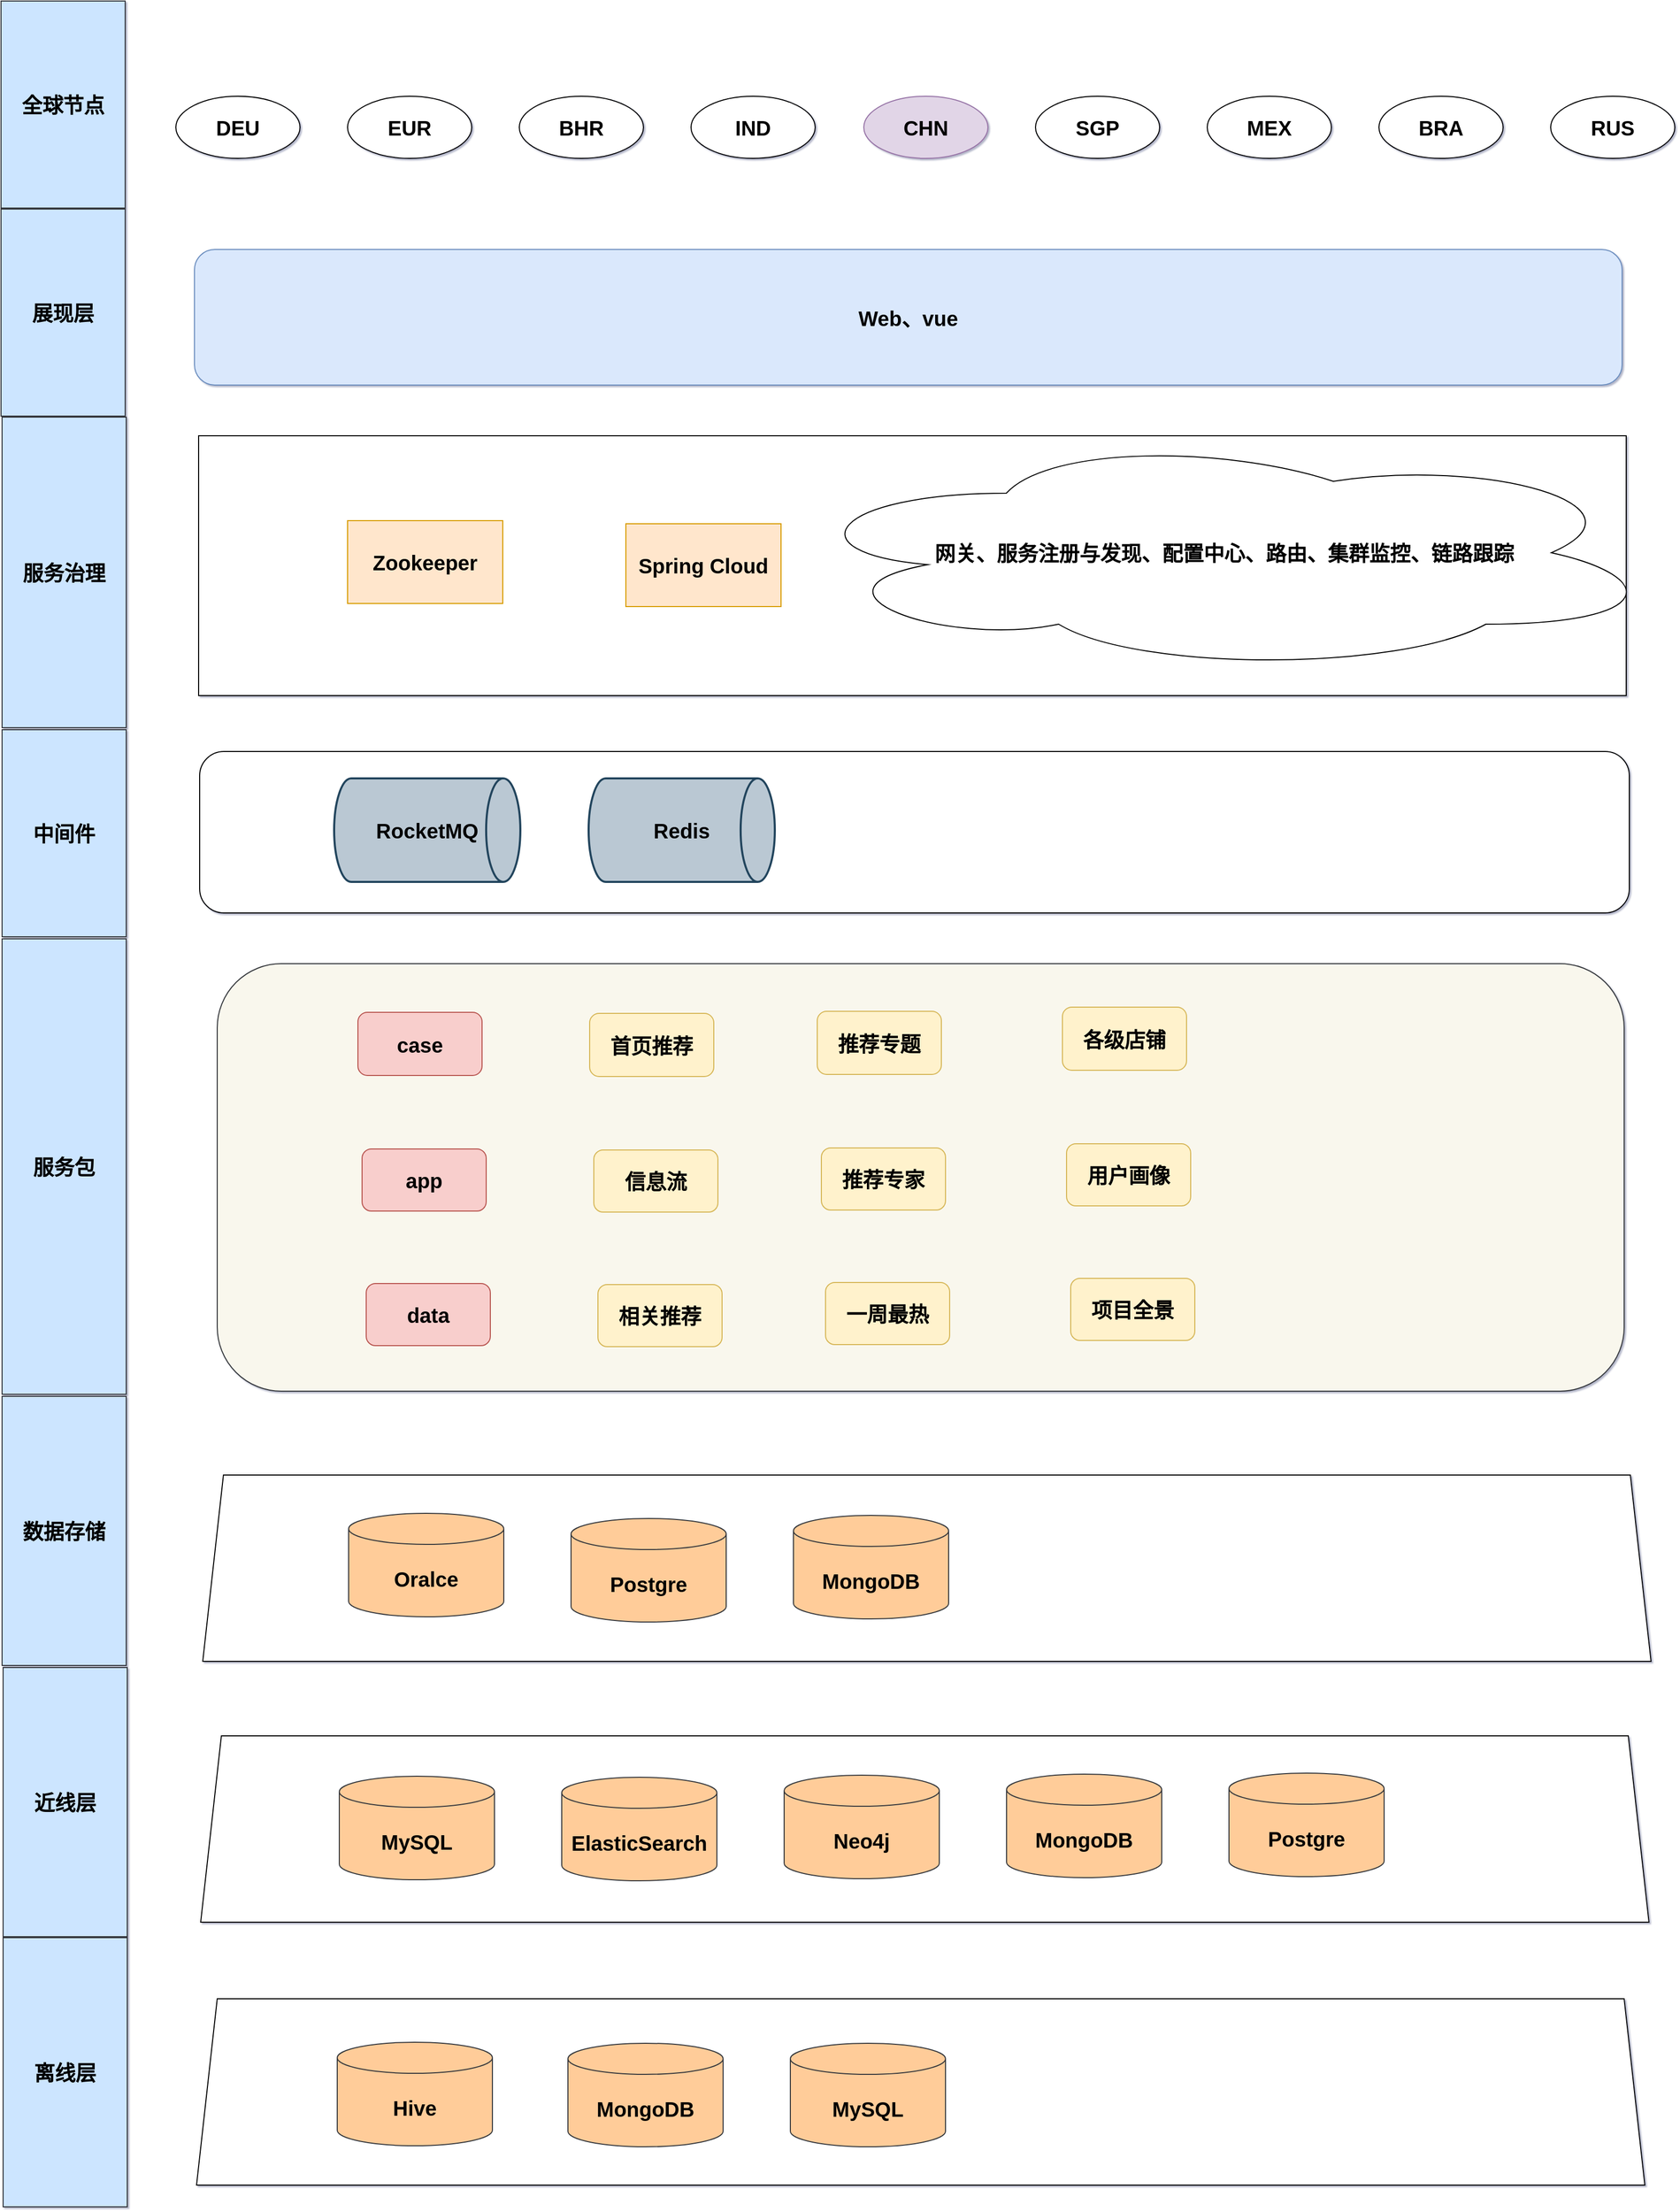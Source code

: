 <mxfile compressed="false" version="16.5.1" type="device">
  <diagram name="Technology" id="yIwyOBxr3fZb6Ma79Ysj">
    <mxGraphModel dx="1004" dy="1330" grid="0" gridSize="10" guides="0" tooltips="1" connect="0" arrows="0" fold="1" page="0" pageScale="1" pageWidth="4681" pageHeight="3300" math="0" shadow="1">
      <root>
        <mxCell id="n-6Oc77lEkILCvmwuxOk-0" />
        <mxCell id="n-6Oc77lEkILCvmwuxOk-1" parent="n-6Oc77lEkILCvmwuxOk-0" />
        <mxCell id="2tt0d1bZNJooBDQABfdz-0" value="" style="rounded=1;whiteSpace=wrap;html=1;sketch=0;fontSize=20;gradientColor=none;fontStyle=1;labelBackgroundColor=none;labelBorderColor=none;fontFamily=Helvetica;" parent="n-6Oc77lEkILCvmwuxOk-1" vertex="1">
          <mxGeometry x="1413" y="1131" width="1382" height="156" as="geometry" />
        </mxCell>
        <mxCell id="n-6Oc77lEkILCvmwuxOk-3" value="IND" style="ellipse;whiteSpace=wrap;html=1;rounded=0;fontSize=20;fontStyle=1;labelBackgroundColor=none;labelBorderColor=none;fontFamily=Helvetica;" parent="n-6Oc77lEkILCvmwuxOk-1" vertex="1">
          <mxGeometry x="1888" y="498" width="120" height="60" as="geometry" />
        </mxCell>
        <mxCell id="n-6Oc77lEkILCvmwuxOk-4" value="SGP" style="ellipse;whiteSpace=wrap;html=1;rounded=0;fontSize=20;fontStyle=1;labelBackgroundColor=none;labelBorderColor=none;fontFamily=Helvetica;" parent="n-6Oc77lEkILCvmwuxOk-1" vertex="1">
          <mxGeometry x="2221" y="498" width="120" height="60" as="geometry" />
        </mxCell>
        <mxCell id="n-6Oc77lEkILCvmwuxOk-5" value="&lt;span style=&quot;font-size: 20px;&quot;&gt;MEX&lt;/span&gt;" style="ellipse;whiteSpace=wrap;html=1;rounded=0;fontSize=20;fontStyle=1;labelBackgroundColor=none;labelBorderColor=none;fontFamily=Helvetica;" parent="n-6Oc77lEkILCvmwuxOk-1" vertex="1">
          <mxGeometry x="2387" y="498" width="120" height="60" as="geometry" />
        </mxCell>
        <mxCell id="n-6Oc77lEkILCvmwuxOk-6" value="CHN" style="ellipse;whiteSpace=wrap;html=1;rounded=0;fontSize=20;fontStyle=1;fillColor=#e1d5e7;strokeColor=#9673a6;labelBackgroundColor=none;labelBorderColor=none;fontFamily=Helvetica;" parent="n-6Oc77lEkILCvmwuxOk-1" vertex="1">
          <mxGeometry x="2055" y="498" width="120" height="60" as="geometry" />
        </mxCell>
        <mxCell id="n-6Oc77lEkILCvmwuxOk-7" value="DEU" style="ellipse;whiteSpace=wrap;html=1;rounded=0;fontSize=20;fontStyle=1;labelBackgroundColor=none;labelBorderColor=none;fontFamily=Helvetica;" parent="n-6Oc77lEkILCvmwuxOk-1" vertex="1">
          <mxGeometry x="1390" y="498" width="120" height="60" as="geometry" />
        </mxCell>
        <mxCell id="n-6Oc77lEkILCvmwuxOk-8" value="RUS" style="ellipse;whiteSpace=wrap;html=1;rounded=0;fontSize=20;fontStyle=1;labelBackgroundColor=none;labelBorderColor=none;fontFamily=Helvetica;" parent="n-6Oc77lEkILCvmwuxOk-1" vertex="1">
          <mxGeometry x="2719" y="498" width="120" height="60" as="geometry" />
        </mxCell>
        <mxCell id="n-6Oc77lEkILCvmwuxOk-9" value="EUR" style="ellipse;whiteSpace=wrap;html=1;rounded=0;fontSize=20;fontStyle=1;labelBackgroundColor=none;labelBorderColor=none;fontFamily=Helvetica;" parent="n-6Oc77lEkILCvmwuxOk-1" vertex="1">
          <mxGeometry x="1556" y="498" width="120" height="60" as="geometry" />
        </mxCell>
        <mxCell id="n-6Oc77lEkILCvmwuxOk-10" value="BHR" style="ellipse;whiteSpace=wrap;html=1;rounded=0;fontSize=20;fontStyle=1;labelBackgroundColor=none;labelBorderColor=none;fontFamily=Helvetica;" parent="n-6Oc77lEkILCvmwuxOk-1" vertex="1">
          <mxGeometry x="1722" y="498" width="120" height="60" as="geometry" />
        </mxCell>
        <mxCell id="n-6Oc77lEkILCvmwuxOk-12" value="BRA" style="ellipse;whiteSpace=wrap;html=1;rounded=0;fontSize=20;fontStyle=1;labelBackgroundColor=none;labelBorderColor=none;fontFamily=Helvetica;" parent="n-6Oc77lEkILCvmwuxOk-1" vertex="1">
          <mxGeometry x="2553" y="498" width="120" height="60" as="geometry" />
        </mxCell>
        <mxCell id="2YTRHmo_nxILaKStBPcS-0" value="Web、vue" style="rounded=1;whiteSpace=wrap;html=1;sketch=0;fontSize=20;fillColor=#dae8fc;strokeColor=#6c8ebf;fontStyle=1;labelBackgroundColor=none;labelBorderColor=none;fontFamily=Helvetica;" parent="n-6Oc77lEkILCvmwuxOk-1" vertex="1">
          <mxGeometry x="1408" y="646" width="1380" height="131" as="geometry" />
        </mxCell>
        <mxCell id="2YTRHmo_nxILaKStBPcS-2" value="" style="rounded=0;whiteSpace=wrap;html=1;sketch=0;fontSize=20;fontStyle=1;shadow=0;fillColor=default;labelBackgroundColor=none;labelBorderColor=none;fontFamily=Helvetica;" parent="n-6Oc77lEkILCvmwuxOk-1" vertex="1">
          <mxGeometry x="1412" y="826" width="1380" height="251" as="geometry" />
        </mxCell>
        <mxCell id="n-6Oc77lEkILCvmwuxOk-2" value="Zookeeper" style="rounded=0;whiteSpace=wrap;html=1;fontSize=20;fontStyle=1;fillColor=#ffe6cc;strokeColor=#d79b00;labelBackgroundColor=none;labelBorderColor=none;fontFamily=Helvetica;" parent="n-6Oc77lEkILCvmwuxOk-1" vertex="1">
          <mxGeometry x="1556" y="908" width="150" height="80" as="geometry" />
        </mxCell>
        <mxCell id="2YTRHmo_nxILaKStBPcS-1" value="Spring Cloud" style="rounded=0;whiteSpace=wrap;html=1;fontSize=20;fontStyle=1;fillColor=#ffe6cc;strokeColor=#d79b00;labelBackgroundColor=none;labelBorderColor=none;fontFamily=Helvetica;" parent="n-6Oc77lEkILCvmwuxOk-1" vertex="1">
          <mxGeometry x="1825" y="911" width="150" height="80" as="geometry" />
        </mxCell>
        <mxCell id="2YTRHmo_nxILaKStBPcS-3" value="" style="rounded=1;whiteSpace=wrap;html=1;sketch=0;fontSize=20;fontStyle=1;fillColor=#f9f7ed;strokeColor=#36393d;labelBackgroundColor=none;labelBorderColor=none;fontFamily=Helvetica;" parent="n-6Oc77lEkILCvmwuxOk-1" vertex="1">
          <mxGeometry x="1430" y="1336" width="1360" height="413" as="geometry" />
        </mxCell>
        <mxCell id="2YTRHmo_nxILaKStBPcS-13" value="case" style="rounded=1;whiteSpace=wrap;html=1;fontSize=20;fontStyle=1;fillColor=#f8cecc;strokeColor=#b85450;labelBackgroundColor=none;labelBorderColor=none;fontFamily=Helvetica;" parent="n-6Oc77lEkILCvmwuxOk-1" vertex="1">
          <mxGeometry x="1566" y="1383" width="120" height="61" as="geometry" />
        </mxCell>
        <mxCell id="2YTRHmo_nxILaKStBPcS-14" value="app" style="rounded=1;whiteSpace=wrap;html=1;fontSize=20;fontStyle=1;fillColor=#f8cecc;strokeColor=#b85450;labelBackgroundColor=none;labelBorderColor=none;fontFamily=Helvetica;" parent="n-6Oc77lEkILCvmwuxOk-1" vertex="1">
          <mxGeometry x="1570" y="1515" width="120" height="60" as="geometry" />
        </mxCell>
        <mxCell id="2YTRHmo_nxILaKStBPcS-15" value="data" style="rounded=1;whiteSpace=wrap;html=1;fontSize=20;fontStyle=1;fillColor=#f8cecc;strokeColor=#b85450;labelBackgroundColor=none;labelBorderColor=none;fontFamily=Helvetica;" parent="n-6Oc77lEkILCvmwuxOk-1" vertex="1">
          <mxGeometry x="1574" y="1645" width="120" height="60" as="geometry" />
        </mxCell>
        <mxCell id="2YTRHmo_nxILaKStBPcS-20" value="首页推荐" style="rounded=1;whiteSpace=wrap;html=1;fontSize=20;fontStyle=1;fillColor=#fff2cc;strokeColor=#d6b656;labelBackgroundColor=none;labelBorderColor=none;fontFamily=Helvetica;" parent="n-6Oc77lEkILCvmwuxOk-1" vertex="1">
          <mxGeometry x="1790" y="1384" width="120" height="61" as="geometry" />
        </mxCell>
        <mxCell id="2YTRHmo_nxILaKStBPcS-21" value="信息流" style="rounded=1;whiteSpace=wrap;html=1;fontSize=20;fontStyle=1;fillColor=#fff2cc;strokeColor=#d6b656;labelBackgroundColor=none;labelBorderColor=none;fontFamily=Helvetica;" parent="n-6Oc77lEkILCvmwuxOk-1" vertex="1">
          <mxGeometry x="1794" y="1516" width="120" height="60" as="geometry" />
        </mxCell>
        <mxCell id="2YTRHmo_nxILaKStBPcS-22" value="相关推荐" style="rounded=1;whiteSpace=wrap;html=1;fontSize=20;fontStyle=1;fillColor=#fff2cc;strokeColor=#d6b656;labelBackgroundColor=none;labelBorderColor=none;fontFamily=Helvetica;" parent="n-6Oc77lEkILCvmwuxOk-1" vertex="1">
          <mxGeometry x="1798" y="1646" width="120" height="60" as="geometry" />
        </mxCell>
        <mxCell id="2YTRHmo_nxILaKStBPcS-23" value="推荐专题" style="rounded=1;whiteSpace=wrap;html=1;fontSize=20;fontStyle=1;fillColor=#fff2cc;strokeColor=#d6b656;labelBackgroundColor=none;labelBorderColor=none;fontFamily=Helvetica;" parent="n-6Oc77lEkILCvmwuxOk-1" vertex="1">
          <mxGeometry x="2010" y="1382" width="120" height="61" as="geometry" />
        </mxCell>
        <mxCell id="2YTRHmo_nxILaKStBPcS-24" value="推荐专家" style="rounded=1;whiteSpace=wrap;html=1;fontSize=20;fontStyle=1;fillColor=#fff2cc;strokeColor=#d6b656;labelBackgroundColor=none;labelBorderColor=none;fontFamily=Helvetica;" parent="n-6Oc77lEkILCvmwuxOk-1" vertex="1">
          <mxGeometry x="2014" y="1514" width="120" height="60" as="geometry" />
        </mxCell>
        <mxCell id="2YTRHmo_nxILaKStBPcS-25" value="&lt;span style=&quot;font-size: 20px;&quot;&gt;一周最热&lt;/span&gt;" style="rounded=1;whiteSpace=wrap;html=1;fontSize=20;fontStyle=1;fillColor=#fff2cc;strokeColor=#d6b656;labelBackgroundColor=none;labelBorderColor=none;fontFamily=Helvetica;" parent="n-6Oc77lEkILCvmwuxOk-1" vertex="1">
          <mxGeometry x="2018" y="1644" width="120" height="60" as="geometry" />
        </mxCell>
        <mxCell id="2YTRHmo_nxILaKStBPcS-26" value="各级店铺" style="rounded=1;whiteSpace=wrap;html=1;fontSize=20;fontStyle=1;fillColor=#fff2cc;strokeColor=#d6b656;labelBackgroundColor=none;labelBorderColor=none;fontFamily=Helvetica;" parent="n-6Oc77lEkILCvmwuxOk-1" vertex="1">
          <mxGeometry x="2247" y="1378" width="120" height="61" as="geometry" />
        </mxCell>
        <mxCell id="2YTRHmo_nxILaKStBPcS-27" value="用户画像" style="rounded=1;whiteSpace=wrap;html=1;fontSize=20;fontStyle=1;fillColor=#fff2cc;strokeColor=#d6b656;labelBackgroundColor=none;labelBorderColor=none;fontFamily=Helvetica;" parent="n-6Oc77lEkILCvmwuxOk-1" vertex="1">
          <mxGeometry x="2251" y="1510" width="120" height="60" as="geometry" />
        </mxCell>
        <mxCell id="2YTRHmo_nxILaKStBPcS-28" value="&lt;span style=&quot;font-size: 20px;&quot;&gt;项目全景&lt;/span&gt;" style="rounded=1;whiteSpace=wrap;html=1;fontSize=20;fontStyle=1;fillColor=#fff2cc;strokeColor=#d6b656;labelBackgroundColor=none;labelBorderColor=none;fontFamily=Helvetica;" parent="n-6Oc77lEkILCvmwuxOk-1" vertex="1">
          <mxGeometry x="2255" y="1640" width="120" height="60" as="geometry" />
        </mxCell>
        <mxCell id="2YTRHmo_nxILaKStBPcS-29" value="" style="shape=trapezoid;perimeter=trapezoidPerimeter;whiteSpace=wrap;html=1;fixedSize=1;rounded=0;sketch=0;fontSize=20;gradientColor=none;fontStyle=1;labelBackgroundColor=none;labelBorderColor=none;fontFamily=Helvetica;" parent="n-6Oc77lEkILCvmwuxOk-1" vertex="1">
          <mxGeometry x="1416" y="1830" width="1400" height="180" as="geometry" />
        </mxCell>
        <mxCell id="2YTRHmo_nxILaKStBPcS-31" value="Oralce" style="shape=cylinder3;whiteSpace=wrap;html=1;boundedLbl=1;backgroundOutline=1;size=15;rounded=0;sketch=0;fontSize=20;fontStyle=1;rotation=0;flipV=1;flipH=0;direction=west;fillColor=#ffcc99;strokeColor=#36393d;labelBackgroundColor=none;labelBorderColor=none;fontFamily=Helvetica;" parent="n-6Oc77lEkILCvmwuxOk-1" vertex="1">
          <mxGeometry x="1557" y="1867" width="150" height="100" as="geometry" />
        </mxCell>
        <mxCell id="2YTRHmo_nxILaKStBPcS-32" value="Postgre" style="shape=cylinder3;whiteSpace=wrap;html=1;boundedLbl=1;backgroundOutline=1;size=15;rounded=0;sketch=0;fontSize=20;fontStyle=1;rotation=0;flipV=1;flipH=0;direction=west;fillColor=#ffcc99;strokeColor=#36393d;labelBackgroundColor=none;labelBorderColor=none;fontFamily=Helvetica;" parent="n-6Oc77lEkILCvmwuxOk-1" vertex="1">
          <mxGeometry x="1772" y="1872" width="150" height="100" as="geometry" />
        </mxCell>
        <mxCell id="2YTRHmo_nxILaKStBPcS-33" value="MongoDB" style="shape=cylinder3;whiteSpace=wrap;html=1;boundedLbl=1;backgroundOutline=1;size=15;rounded=0;sketch=0;fontSize=20;fontStyle=1;rotation=0;flipV=1;flipH=0;direction=west;fillColor=#ffcc99;strokeColor=#36393d;labelBackgroundColor=none;labelBorderColor=none;fontFamily=Helvetica;" parent="n-6Oc77lEkILCvmwuxOk-1" vertex="1">
          <mxGeometry x="1987" y="1869" width="150" height="100" as="geometry" />
        </mxCell>
        <mxCell id="2tt0d1bZNJooBDQABfdz-4" value="RocketMQ" style="strokeWidth=2;html=1;shape=mxgraph.flowchart.direct_data;whiteSpace=wrap;rounded=0;sketch=0;fontSize=20;fontStyle=1;fillColor=#bac8d3;strokeColor=#23445d;labelBackgroundColor=none;labelBorderColor=none;fontFamily=Helvetica;" parent="n-6Oc77lEkILCvmwuxOk-1" vertex="1">
          <mxGeometry x="1543" y="1157" width="180" height="100" as="geometry" />
        </mxCell>
        <mxCell id="2tt0d1bZNJooBDQABfdz-5" value="Redis" style="strokeWidth=2;html=1;shape=mxgraph.flowchart.direct_data;whiteSpace=wrap;rounded=0;sketch=0;fontSize=20;fontStyle=1;fillColor=#bac8d3;strokeColor=#23445d;labelBackgroundColor=none;labelBorderColor=none;fontFamily=Helvetica;" parent="n-6Oc77lEkILCvmwuxOk-1" vertex="1">
          <mxGeometry x="1789" y="1157" width="180" height="100" as="geometry" />
        </mxCell>
        <mxCell id="0-m3_zsZBjf0WHvTpmzD-0" value="展现层" style="rounded=0;whiteSpace=wrap;html=1;sketch=0;fontSize=20;fillColor=#cce5ff;strokeColor=#36393d;fontStyle=1;flipH=1;flipV=1;labelBackgroundColor=none;labelBorderColor=none;fontFamily=Helvetica;" parent="n-6Oc77lEkILCvmwuxOk-1" vertex="1">
          <mxGeometry x="1221" y="607" width="120" height="200" as="geometry" />
        </mxCell>
        <mxCell id="0-m3_zsZBjf0WHvTpmzD-1" value="&lt;span style=&quot;font-size: 20px;&quot;&gt;全球节点&lt;/span&gt;" style="rounded=0;whiteSpace=wrap;html=1;sketch=0;fontSize=20;fillColor=#cce5ff;strokeColor=#36393d;fontStyle=1;flipH=1;flipV=1;labelBackgroundColor=none;labelBorderColor=none;fontFamily=Helvetica;" parent="n-6Oc77lEkILCvmwuxOk-1" vertex="1">
          <mxGeometry x="1221" y="406" width="120" height="200" as="geometry" />
        </mxCell>
        <mxCell id="0-m3_zsZBjf0WHvTpmzD-2" value="&lt;span style=&quot;font-size: 20px;&quot;&gt;服务包&lt;/span&gt;" style="rounded=0;whiteSpace=wrap;html=1;sketch=0;fontSize=20;fillColor=#cce5ff;strokeColor=#36393d;fontStyle=1;flipH=1;flipV=1;labelBackgroundColor=none;labelBorderColor=none;fontFamily=Helvetica;" parent="n-6Oc77lEkILCvmwuxOk-1" vertex="1">
          <mxGeometry x="1222" y="1312" width="120" height="440" as="geometry" />
        </mxCell>
        <mxCell id="0-m3_zsZBjf0WHvTpmzD-3" value="数据存储" style="rounded=0;whiteSpace=wrap;html=1;sketch=0;fontSize=20;fillColor=#cce5ff;strokeColor=#36393d;fontStyle=1;flipH=1;flipV=1;labelBackgroundColor=none;labelBorderColor=none;fontFamily=Helvetica;" parent="n-6Oc77lEkILCvmwuxOk-1" vertex="1">
          <mxGeometry x="1222" y="1754" width="120" height="260" as="geometry" />
        </mxCell>
        <mxCell id="0-m3_zsZBjf0WHvTpmzD-21" value="&lt;span style=&quot;font-size: 20px;&quot;&gt;服务治理&lt;/span&gt;" style="rounded=0;whiteSpace=wrap;html=1;sketch=0;fontSize=20;fillColor=#cce5ff;strokeColor=#36393d;fontStyle=1;flipH=1;flipV=1;labelBackgroundColor=none;labelBorderColor=none;fontFamily=Helvetica;" parent="n-6Oc77lEkILCvmwuxOk-1" vertex="1">
          <mxGeometry x="1222" y="808" width="120" height="300" as="geometry" />
        </mxCell>
        <mxCell id="0-m3_zsZBjf0WHvTpmzD-22" value="&lt;span style=&quot;font-size: 20px;&quot;&gt;中间件&lt;/span&gt;" style="rounded=0;whiteSpace=wrap;html=1;sketch=0;fontSize=20;fillColor=#cce5ff;strokeColor=#36393d;fontStyle=1;flipH=1;flipV=1;labelBackgroundColor=none;labelBorderColor=none;fontFamily=Helvetica;" parent="n-6Oc77lEkILCvmwuxOk-1" vertex="1">
          <mxGeometry x="1222" y="1110" width="120" height="200" as="geometry" />
        </mxCell>
        <mxCell id="0" value="" style="shape=trapezoid;perimeter=trapezoidPerimeter;whiteSpace=wrap;html=1;fixedSize=1;rounded=0;sketch=0;fontSize=20;gradientColor=none;fontStyle=1;labelBackgroundColor=none;labelBorderColor=none;fontFamily=Helvetica;" parent="n-6Oc77lEkILCvmwuxOk-1" vertex="1">
          <mxGeometry x="1414" y="2082" width="1400" height="180" as="geometry" />
        </mxCell>
        <mxCell id="2" value="Postgre" style="shape=cylinder3;whiteSpace=wrap;html=1;boundedLbl=1;backgroundOutline=1;size=15;rounded=0;sketch=0;fontSize=20;fontStyle=1;rotation=0;flipV=1;flipH=0;direction=west;fillColor=#ffcc99;strokeColor=#36393d;labelBackgroundColor=none;labelBorderColor=none;fontFamily=Helvetica;" parent="n-6Oc77lEkILCvmwuxOk-1" vertex="1">
          <mxGeometry x="2408" y="2118" width="150" height="100" as="geometry" />
        </mxCell>
        <mxCell id="3" value="MongoDB" style="shape=cylinder3;whiteSpace=wrap;html=1;boundedLbl=1;backgroundOutline=1;size=15;rounded=0;sketch=0;fontSize=20;fontStyle=1;rotation=0;flipV=1;flipH=0;direction=west;fillColor=#ffcc99;strokeColor=#36393d;labelBackgroundColor=none;labelBorderColor=none;fontFamily=Helvetica;" parent="n-6Oc77lEkILCvmwuxOk-1" vertex="1">
          <mxGeometry x="2193" y="2119" width="150" height="100" as="geometry" />
        </mxCell>
        <mxCell id="4" value="MySQL" style="shape=cylinder3;whiteSpace=wrap;html=1;boundedLbl=1;backgroundOutline=1;size=15;rounded=0;sketch=0;fontSize=20;fontStyle=1;rotation=0;flipV=1;flipH=0;direction=west;fillColor=#ffcc99;strokeColor=#36393d;labelBackgroundColor=none;labelBorderColor=none;fontFamily=Helvetica;" parent="n-6Oc77lEkILCvmwuxOk-1" vertex="1">
          <mxGeometry x="1548" y="2121" width="150" height="100" as="geometry" />
        </mxCell>
        <mxCell id="6" value="Neo4j" style="shape=cylinder3;whiteSpace=wrap;html=1;boundedLbl=1;backgroundOutline=1;size=15;rounded=0;sketch=0;fontSize=20;fontStyle=1;rotation=0;flipV=1;flipH=0;direction=west;fillColor=#ffcc99;strokeColor=#36393d;labelBackgroundColor=none;labelBorderColor=none;fontFamily=Helvetica;" parent="n-6Oc77lEkILCvmwuxOk-1" vertex="1">
          <mxGeometry x="1978" y="2120" width="150" height="100" as="geometry" />
        </mxCell>
        <mxCell id="7" value="ElasticSearch" style="shape=cylinder3;whiteSpace=wrap;html=1;boundedLbl=1;backgroundOutline=1;size=15;rounded=0;sketch=0;fontSize=20;fontStyle=1;rotation=0;flipV=1;flipH=0;direction=west;fillColor=#ffcc99;strokeColor=#36393d;labelBackgroundColor=none;labelBorderColor=none;fontFamily=Helvetica;" parent="n-6Oc77lEkILCvmwuxOk-1" vertex="1">
          <mxGeometry x="1763" y="2122" width="150" height="100" as="geometry" />
        </mxCell>
        <mxCell id="8" value="近线层" style="rounded=0;whiteSpace=wrap;html=1;sketch=0;fontSize=20;fillColor=#cce5ff;strokeColor=#36393d;fontStyle=1;flipH=1;flipV=1;labelBackgroundColor=none;labelBorderColor=none;fontFamily=Helvetica;" parent="n-6Oc77lEkILCvmwuxOk-1" vertex="1">
          <mxGeometry x="1223" y="2016" width="120" height="260" as="geometry" />
        </mxCell>
        <mxCell id="9" value="" style="shape=trapezoid;perimeter=trapezoidPerimeter;whiteSpace=wrap;html=1;fixedSize=1;rounded=0;sketch=0;fontSize=20;gradientColor=none;fontStyle=1;labelBackgroundColor=none;labelBorderColor=none;fontFamily=Helvetica;" parent="n-6Oc77lEkILCvmwuxOk-1" vertex="1">
          <mxGeometry x="1410" y="2336" width="1400" height="180" as="geometry" />
        </mxCell>
        <mxCell id="12" value="MongoDB" style="shape=cylinder3;whiteSpace=wrap;html=1;boundedLbl=1;backgroundOutline=1;size=15;rounded=0;sketch=0;fontSize=20;fontStyle=1;rotation=0;flipV=1;flipH=0;direction=west;fillColor=#ffcc99;strokeColor=#36393d;labelBackgroundColor=none;labelBorderColor=none;fontFamily=Helvetica;" parent="n-6Oc77lEkILCvmwuxOk-1" vertex="1">
          <mxGeometry x="1769" y="2379" width="150" height="100" as="geometry" />
        </mxCell>
        <mxCell id="14" value="Hive" style="shape=cylinder3;whiteSpace=wrap;html=1;boundedLbl=1;backgroundOutline=1;size=15;rounded=0;sketch=0;fontSize=20;fontStyle=1;rotation=0;flipV=1;flipH=0;direction=west;fillColor=#ffcc99;strokeColor=#36393d;labelBackgroundColor=none;labelBorderColor=none;fontFamily=Helvetica;" parent="n-6Oc77lEkILCvmwuxOk-1" vertex="1">
          <mxGeometry x="1546" y="2378" width="150" height="100" as="geometry" />
        </mxCell>
        <mxCell id="17" value="离线层" style="rounded=0;whiteSpace=wrap;html=1;sketch=0;fontSize=20;fillColor=#cce5ff;strokeColor=#36393d;fontStyle=1;flipH=1;flipV=1;labelBackgroundColor=none;labelBorderColor=none;fontFamily=Helvetica;" parent="n-6Oc77lEkILCvmwuxOk-1" vertex="1">
          <mxGeometry x="1223" y="2277" width="120" height="260" as="geometry" />
        </mxCell>
        <mxCell id="SWq1WWznFKM6b_UL0CjG-20" value="&lt;span style=&quot;font-size: 20px;&quot;&gt;网关、服务注册与发现、配置中心、路由、集群监控、链路跟踪&lt;/span&gt;" style="ellipse;shape=cloud;whiteSpace=wrap;html=1;fontSize=20;fontStyle=1;labelBackgroundColor=none;labelBorderColor=none;fontFamily=Helvetica;" parent="n-6Oc77lEkILCvmwuxOk-1" vertex="1">
          <mxGeometry x="1982" y="824" width="843" height="230" as="geometry" />
        </mxCell>
        <mxCell id="h7dJgRCp14wQ_75DbRMz-17" value="MySQL" style="shape=cylinder3;whiteSpace=wrap;html=1;boundedLbl=1;backgroundOutline=1;size=15;rounded=0;sketch=0;fontSize=20;fontStyle=1;rotation=0;flipV=1;flipH=0;direction=west;fillColor=#ffcc99;strokeColor=#36393d;labelBackgroundColor=none;labelBorderColor=none;fontFamily=Helvetica;" vertex="1" parent="n-6Oc77lEkILCvmwuxOk-1">
          <mxGeometry x="1984" y="2379" width="150" height="100" as="geometry" />
        </mxCell>
      </root>
    </mxGraphModel>
  </diagram>
</mxfile>
